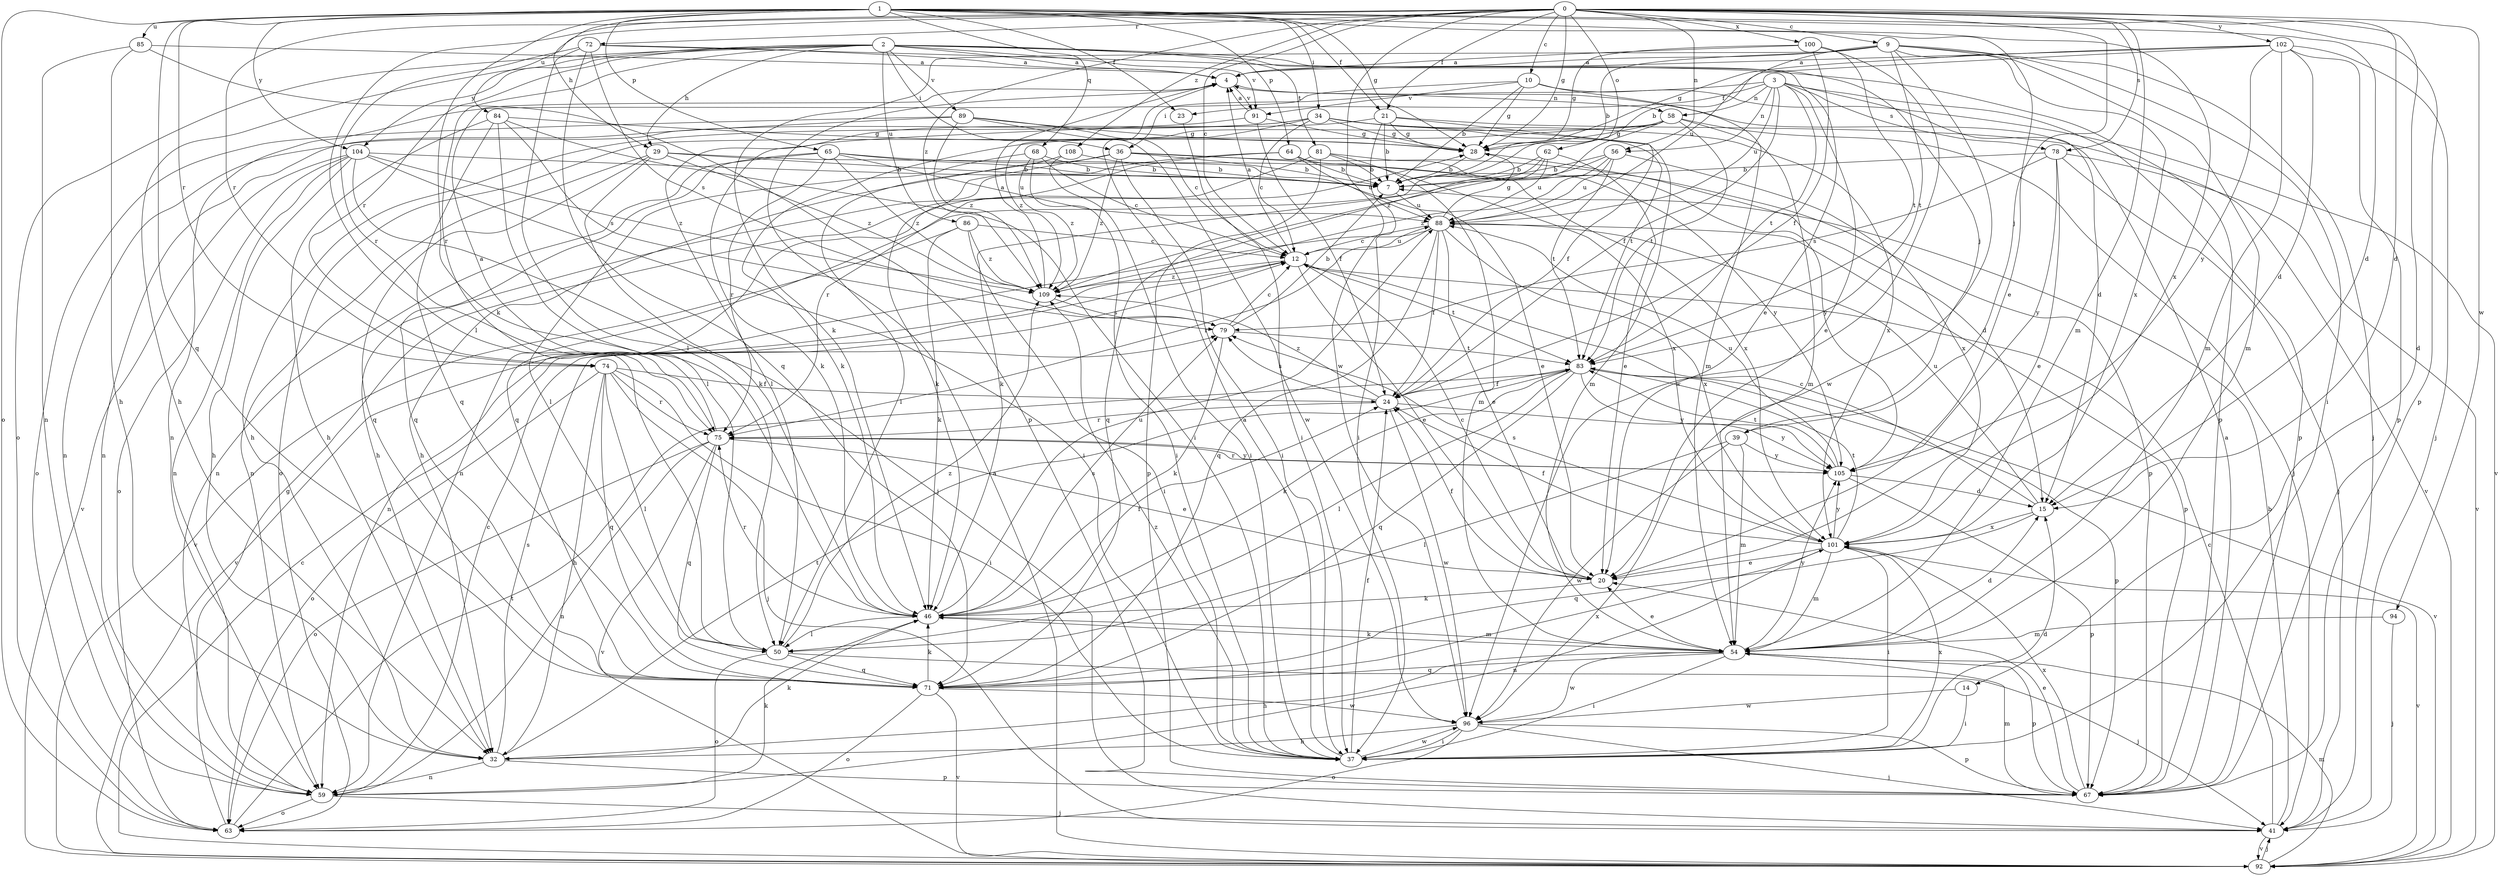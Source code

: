strict digraph  {
0;
1;
2;
3;
4;
7;
9;
10;
12;
14;
15;
20;
21;
23;
24;
28;
29;
32;
34;
36;
37;
39;
41;
46;
50;
54;
56;
58;
59;
62;
63;
64;
65;
67;
68;
71;
72;
74;
75;
78;
79;
81;
83;
84;
85;
86;
88;
89;
91;
92;
94;
96;
100;
101;
102;
104;
105;
108;
109;
0 -> 9  [label=c];
0 -> 10  [label=c];
0 -> 12  [label=c];
0 -> 14  [label=d];
0 -> 15  [label=d];
0 -> 21  [label=f];
0 -> 28  [label=g];
0 -> 39  [label=j];
0 -> 50  [label=l];
0 -> 54  [label=m];
0 -> 56  [label=n];
0 -> 62  [label=o];
0 -> 72  [label=r];
0 -> 74  [label=r];
0 -> 78  [label=s];
0 -> 84  [label=u];
0 -> 94  [label=w];
0 -> 96  [label=w];
0 -> 100  [label=x];
0 -> 102  [label=y];
0 -> 108  [label=z];
0 -> 109  [label=z];
1 -> 15  [label=d];
1 -> 20  [label=e];
1 -> 21  [label=f];
1 -> 23  [label=f];
1 -> 28  [label=g];
1 -> 29  [label=h];
1 -> 34  [label=i];
1 -> 46  [label=k];
1 -> 63  [label=o];
1 -> 64  [label=p];
1 -> 65  [label=p];
1 -> 67  [label=p];
1 -> 68  [label=q];
1 -> 71  [label=q];
1 -> 74  [label=r];
1 -> 85  [label=u];
1 -> 101  [label=x];
1 -> 104  [label=y];
2 -> 4  [label=a];
2 -> 20  [label=e];
2 -> 29  [label=h];
2 -> 32  [label=h];
2 -> 36  [label=i];
2 -> 39  [label=j];
2 -> 63  [label=o];
2 -> 74  [label=r];
2 -> 75  [label=r];
2 -> 81  [label=t];
2 -> 86  [label=u];
2 -> 89  [label=v];
2 -> 91  [label=v];
2 -> 104  [label=y];
3 -> 15  [label=d];
3 -> 20  [label=e];
3 -> 23  [label=f];
3 -> 24  [label=f];
3 -> 36  [label=i];
3 -> 56  [label=n];
3 -> 58  [label=n];
3 -> 67  [label=p];
3 -> 78  [label=s];
3 -> 83  [label=t];
3 -> 88  [label=u];
4 -> 58  [label=n];
4 -> 91  [label=v];
7 -> 88  [label=u];
9 -> 4  [label=a];
9 -> 7  [label=b];
9 -> 37  [label=i];
9 -> 41  [label=j];
9 -> 46  [label=k];
9 -> 54  [label=m];
9 -> 83  [label=t];
9 -> 88  [label=u];
9 -> 96  [label=w];
9 -> 101  [label=x];
10 -> 7  [label=b];
10 -> 28  [label=g];
10 -> 54  [label=m];
10 -> 59  [label=n];
10 -> 91  [label=v];
10 -> 92  [label=v];
12 -> 4  [label=a];
12 -> 20  [label=e];
12 -> 83  [label=t];
12 -> 88  [label=u];
12 -> 92  [label=v];
12 -> 109  [label=z];
14 -> 37  [label=i];
14 -> 96  [label=w];
15 -> 12  [label=c];
15 -> 71  [label=q];
15 -> 88  [label=u];
15 -> 101  [label=x];
20 -> 12  [label=c];
20 -> 24  [label=f];
20 -> 46  [label=k];
21 -> 7  [label=b];
21 -> 24  [label=f];
21 -> 28  [label=g];
21 -> 37  [label=i];
21 -> 50  [label=l];
21 -> 92  [label=v];
23 -> 37  [label=i];
24 -> 75  [label=r];
24 -> 79  [label=s];
24 -> 96  [label=w];
24 -> 105  [label=y];
24 -> 109  [label=z];
28 -> 7  [label=b];
28 -> 15  [label=d];
29 -> 7  [label=b];
29 -> 20  [label=e];
29 -> 46  [label=k];
29 -> 59  [label=n];
29 -> 71  [label=q];
29 -> 109  [label=z];
32 -> 46  [label=k];
32 -> 59  [label=n];
32 -> 67  [label=p];
32 -> 79  [label=s];
32 -> 83  [label=t];
34 -> 12  [label=c];
34 -> 28  [label=g];
34 -> 32  [label=h];
34 -> 54  [label=m];
34 -> 59  [label=n];
34 -> 83  [label=t];
34 -> 101  [label=x];
34 -> 109  [label=z];
36 -> 7  [label=b];
36 -> 32  [label=h];
36 -> 37  [label=i];
36 -> 46  [label=k];
36 -> 67  [label=p];
36 -> 101  [label=x];
36 -> 109  [label=z];
37 -> 4  [label=a];
37 -> 15  [label=d];
37 -> 24  [label=f];
37 -> 96  [label=w];
37 -> 101  [label=x];
37 -> 109  [label=z];
39 -> 50  [label=l];
39 -> 54  [label=m];
39 -> 96  [label=w];
39 -> 105  [label=y];
41 -> 7  [label=b];
41 -> 12  [label=c];
41 -> 92  [label=v];
46 -> 24  [label=f];
46 -> 50  [label=l];
46 -> 54  [label=m];
46 -> 75  [label=r];
46 -> 79  [label=s];
46 -> 88  [label=u];
50 -> 41  [label=j];
50 -> 63  [label=o];
50 -> 71  [label=q];
50 -> 109  [label=z];
54 -> 15  [label=d];
54 -> 20  [label=e];
54 -> 32  [label=h];
54 -> 37  [label=i];
54 -> 46  [label=k];
54 -> 67  [label=p];
54 -> 71  [label=q];
54 -> 96  [label=w];
54 -> 105  [label=y];
56 -> 7  [label=b];
56 -> 59  [label=n];
56 -> 83  [label=t];
56 -> 88  [label=u];
56 -> 101  [label=x];
56 -> 109  [label=z];
58 -> 28  [label=g];
58 -> 41  [label=j];
58 -> 46  [label=k];
58 -> 54  [label=m];
58 -> 63  [label=o];
58 -> 83  [label=t];
58 -> 109  [label=z];
59 -> 12  [label=c];
59 -> 41  [label=j];
59 -> 46  [label=k];
59 -> 63  [label=o];
62 -> 7  [label=b];
62 -> 20  [label=e];
62 -> 46  [label=k];
62 -> 71  [label=q];
62 -> 88  [label=u];
63 -> 28  [label=g];
63 -> 83  [label=t];
64 -> 7  [label=b];
64 -> 32  [label=h];
64 -> 71  [label=q];
64 -> 88  [label=u];
64 -> 101  [label=x];
65 -> 7  [label=b];
65 -> 59  [label=n];
65 -> 71  [label=q];
65 -> 75  [label=r];
65 -> 88  [label=u];
65 -> 105  [label=y];
65 -> 109  [label=z];
67 -> 4  [label=a];
67 -> 20  [label=e];
67 -> 54  [label=m];
67 -> 101  [label=x];
68 -> 7  [label=b];
68 -> 12  [label=c];
68 -> 37  [label=i];
68 -> 50  [label=l];
68 -> 109  [label=z];
71 -> 46  [label=k];
71 -> 63  [label=o];
71 -> 92  [label=v];
71 -> 96  [label=w];
71 -> 101  [label=x];
72 -> 4  [label=a];
72 -> 50  [label=l];
72 -> 67  [label=p];
72 -> 71  [label=q];
72 -> 75  [label=r];
72 -> 79  [label=s];
74 -> 24  [label=f];
74 -> 32  [label=h];
74 -> 37  [label=i];
74 -> 41  [label=j];
74 -> 50  [label=l];
74 -> 63  [label=o];
74 -> 71  [label=q];
74 -> 75  [label=r];
75 -> 4  [label=a];
75 -> 20  [label=e];
75 -> 59  [label=n];
75 -> 63  [label=o];
75 -> 71  [label=q];
75 -> 92  [label=v];
75 -> 105  [label=y];
78 -> 7  [label=b];
78 -> 20  [label=e];
78 -> 41  [label=j];
78 -> 79  [label=s];
78 -> 92  [label=v];
78 -> 105  [label=y];
79 -> 7  [label=b];
79 -> 12  [label=c];
79 -> 46  [label=k];
79 -> 83  [label=t];
81 -> 7  [label=b];
81 -> 54  [label=m];
81 -> 67  [label=p];
81 -> 75  [label=r];
81 -> 105  [label=y];
83 -> 24  [label=f];
83 -> 46  [label=k];
83 -> 50  [label=l];
83 -> 67  [label=p];
83 -> 71  [label=q];
83 -> 92  [label=v];
83 -> 105  [label=y];
84 -> 28  [label=g];
84 -> 32  [label=h];
84 -> 37  [label=i];
84 -> 50  [label=l];
84 -> 71  [label=q];
84 -> 79  [label=s];
85 -> 4  [label=a];
85 -> 32  [label=h];
85 -> 59  [label=n];
85 -> 67  [label=p];
86 -> 12  [label=c];
86 -> 37  [label=i];
86 -> 46  [label=k];
86 -> 92  [label=v];
86 -> 109  [label=z];
88 -> 12  [label=c];
88 -> 20  [label=e];
88 -> 24  [label=f];
88 -> 28  [label=g];
88 -> 59  [label=n];
88 -> 67  [label=p];
88 -> 71  [label=q];
88 -> 75  [label=r];
88 -> 101  [label=x];
89 -> 12  [label=c];
89 -> 28  [label=g];
89 -> 59  [label=n];
89 -> 63  [label=o];
89 -> 96  [label=w];
89 -> 109  [label=z];
91 -> 4  [label=a];
91 -> 24  [label=f];
91 -> 28  [label=g];
91 -> 46  [label=k];
92 -> 4  [label=a];
92 -> 12  [label=c];
92 -> 41  [label=j];
92 -> 54  [label=m];
94 -> 41  [label=j];
94 -> 54  [label=m];
96 -> 32  [label=h];
96 -> 37  [label=i];
96 -> 41  [label=j];
96 -> 63  [label=o];
96 -> 67  [label=p];
100 -> 4  [label=a];
100 -> 24  [label=f];
100 -> 28  [label=g];
100 -> 83  [label=t];
100 -> 96  [label=w];
101 -> 20  [label=e];
101 -> 24  [label=f];
101 -> 37  [label=i];
101 -> 54  [label=m];
101 -> 59  [label=n];
101 -> 79  [label=s];
101 -> 83  [label=t];
101 -> 92  [label=v];
101 -> 105  [label=y];
102 -> 4  [label=a];
102 -> 7  [label=b];
102 -> 15  [label=d];
102 -> 28  [label=g];
102 -> 41  [label=j];
102 -> 54  [label=m];
102 -> 67  [label=p];
102 -> 105  [label=y];
104 -> 7  [label=b];
104 -> 32  [label=h];
104 -> 37  [label=i];
104 -> 41  [label=j];
104 -> 59  [label=n];
104 -> 63  [label=o];
104 -> 92  [label=v];
104 -> 109  [label=z];
105 -> 15  [label=d];
105 -> 67  [label=p];
105 -> 75  [label=r];
105 -> 83  [label=t];
105 -> 88  [label=u];
108 -> 7  [label=b];
108 -> 37  [label=i];
108 -> 50  [label=l];
109 -> 4  [label=a];
109 -> 79  [label=s];
}
